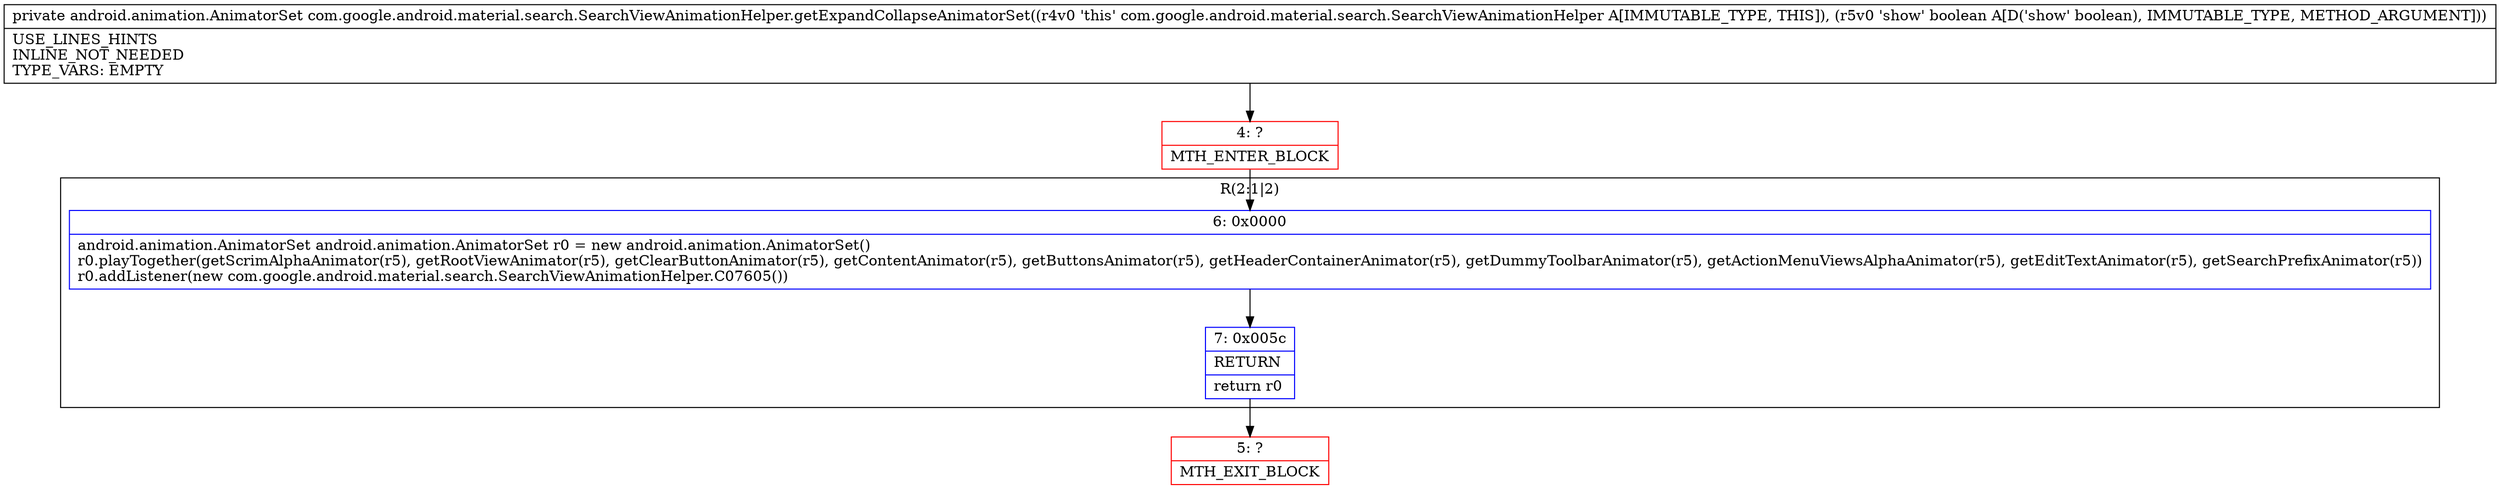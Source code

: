 digraph "CFG forcom.google.android.material.search.SearchViewAnimationHelper.getExpandCollapseAnimatorSet(Z)Landroid\/animation\/AnimatorSet;" {
subgraph cluster_Region_990658657 {
label = "R(2:1|2)";
node [shape=record,color=blue];
Node_6 [shape=record,label="{6\:\ 0x0000|android.animation.AnimatorSet android.animation.AnimatorSet r0 = new android.animation.AnimatorSet()\lr0.playTogether(getScrimAlphaAnimator(r5), getRootViewAnimator(r5), getClearButtonAnimator(r5), getContentAnimator(r5), getButtonsAnimator(r5), getHeaderContainerAnimator(r5), getDummyToolbarAnimator(r5), getActionMenuViewsAlphaAnimator(r5), getEditTextAnimator(r5), getSearchPrefixAnimator(r5))\lr0.addListener(new com.google.android.material.search.SearchViewAnimationHelper.C07605())\l}"];
Node_7 [shape=record,label="{7\:\ 0x005c|RETURN\l|return r0\l}"];
}
Node_4 [shape=record,color=red,label="{4\:\ ?|MTH_ENTER_BLOCK\l}"];
Node_5 [shape=record,color=red,label="{5\:\ ?|MTH_EXIT_BLOCK\l}"];
MethodNode[shape=record,label="{private android.animation.AnimatorSet com.google.android.material.search.SearchViewAnimationHelper.getExpandCollapseAnimatorSet((r4v0 'this' com.google.android.material.search.SearchViewAnimationHelper A[IMMUTABLE_TYPE, THIS]), (r5v0 'show' boolean A[D('show' boolean), IMMUTABLE_TYPE, METHOD_ARGUMENT]))  | USE_LINES_HINTS\lINLINE_NOT_NEEDED\lTYPE_VARS: EMPTY\l}"];
MethodNode -> Node_4;Node_6 -> Node_7;
Node_7 -> Node_5;
Node_4 -> Node_6;
}

